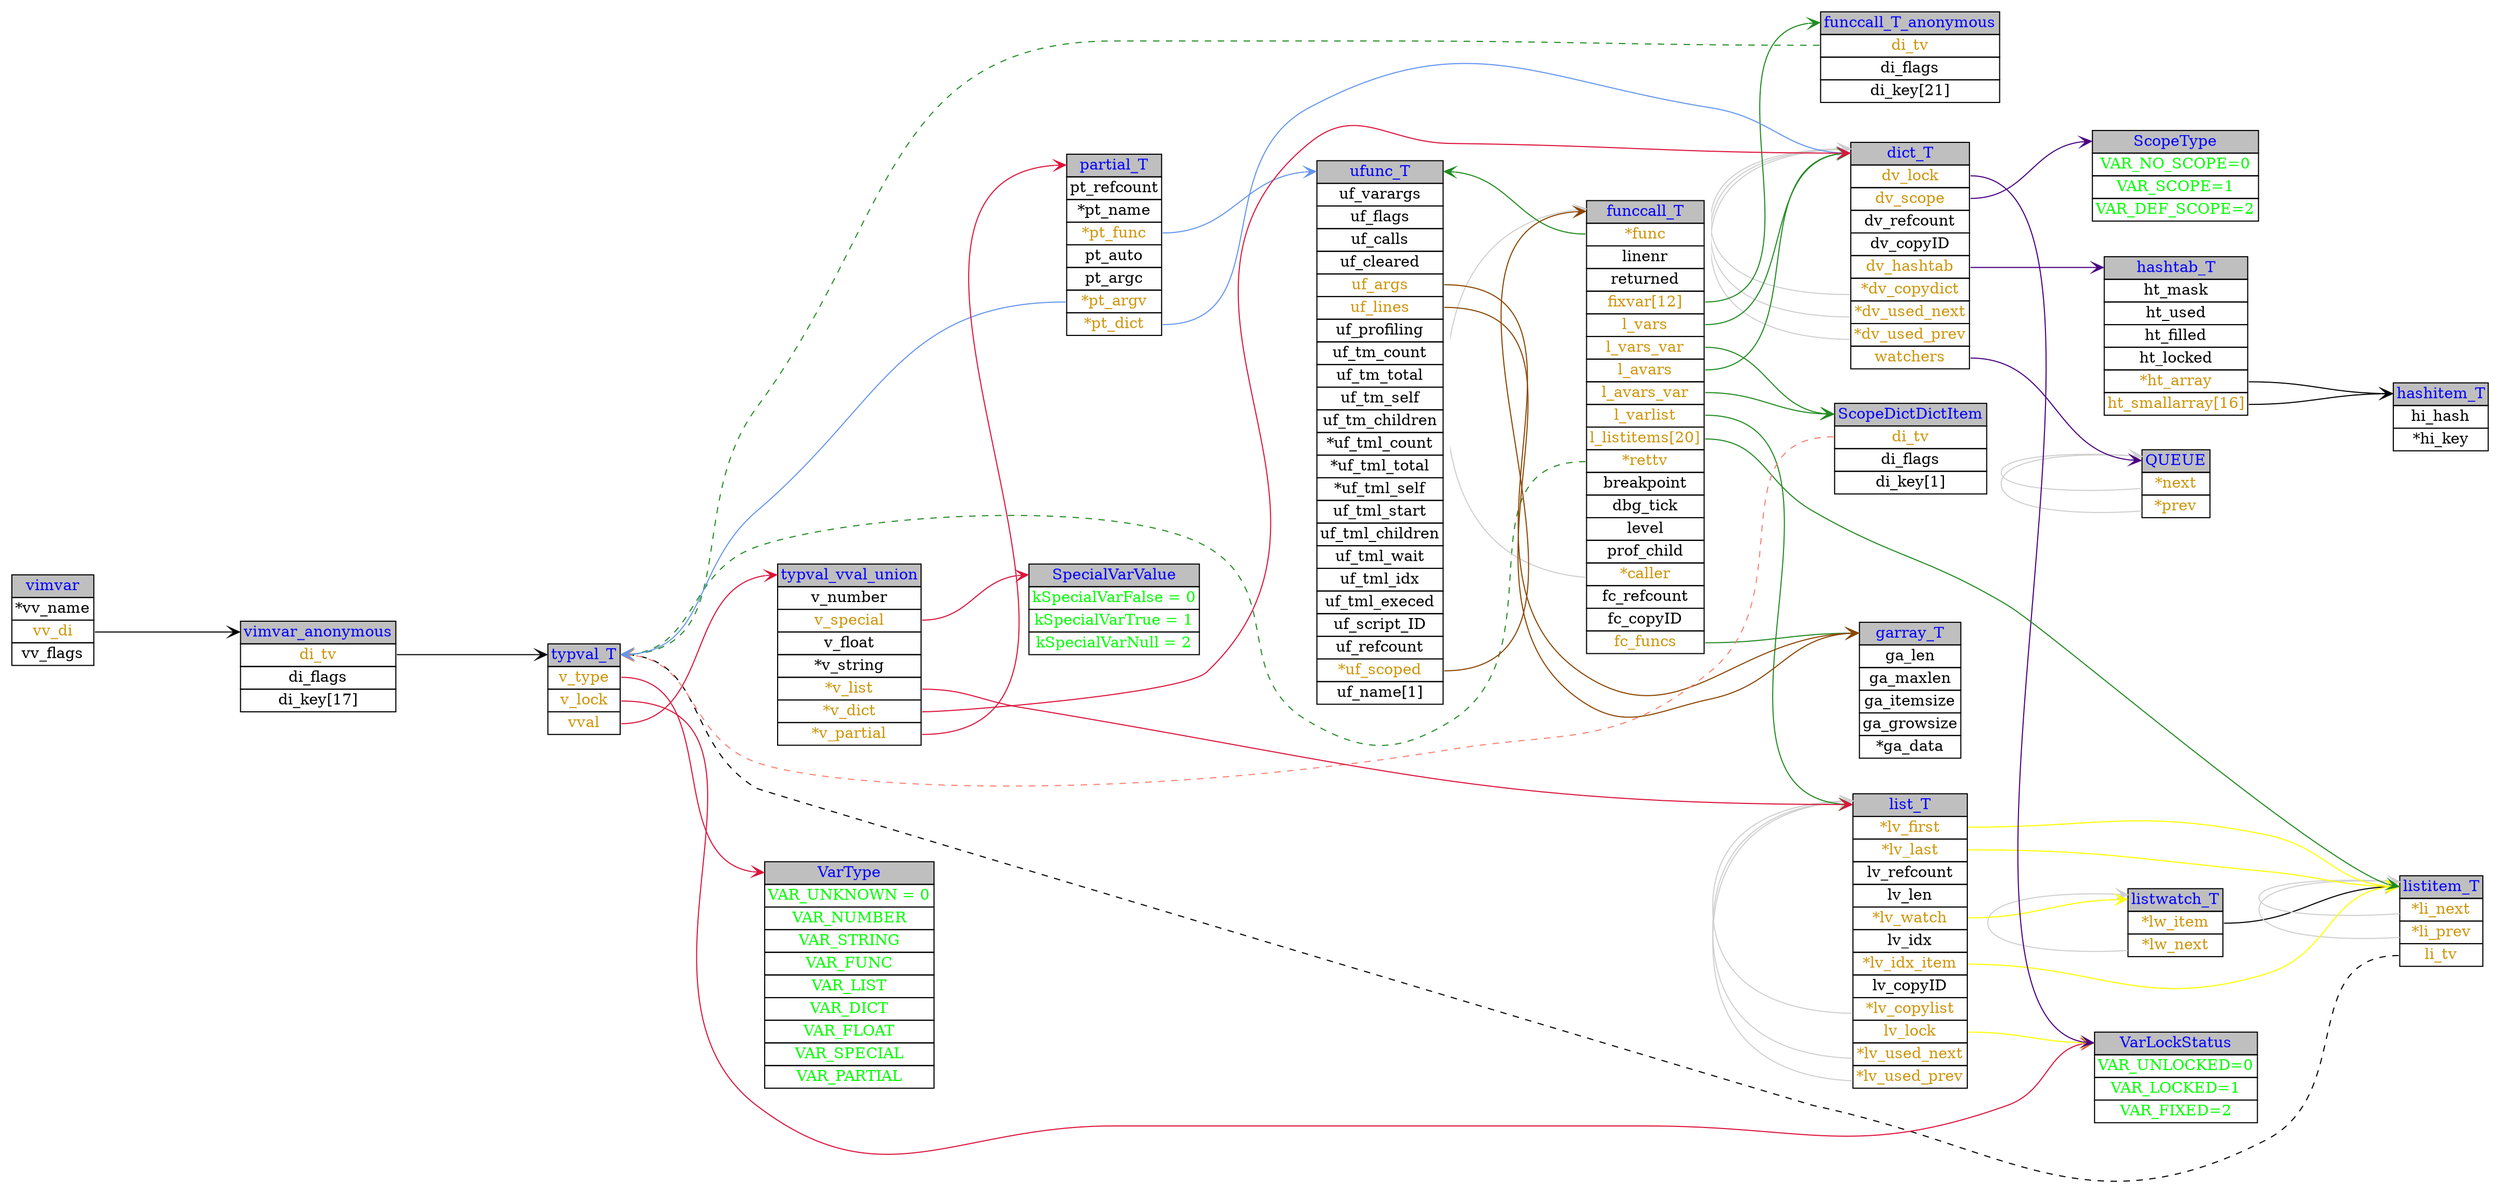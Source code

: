 digraph "DataStructure"
{
    /* global attributes */
    fontname="Helvetica"
    fontsize="10"
    rankdir="LR"
    ranksep="1.0 equally"
    /* edge attributes */
    edge [labelfontname="Helvetica", labelfontsize="10", arrowhead="open", style="solid", color=black];
    /* node attributes */
    node [color="black", fillcolor="white", style="filled", fontcolor="black", shape=none, width=0, height=0, margin=0.1];

    // data structure
    VarType [label=<
    <TABLE BORDER="0" CELLBORDER="1" CELLSPACING="0">
        <TR><TD PORT="f0" BGCOLOR="grey75"><FONT COLOR="blue">VarType</FONT></TD></TR>
        <TR><TD><FONT COLOR="green">VAR_UNKNOWN = 0</FONT></TD></TR>
        <TR><TD><FONT COLOR="green">VAR_NUMBER</FONT></TD></TR>
        <TR><TD><FONT COLOR="green">VAR_STRING</FONT></TD></TR>
        <TR><TD><FONT COLOR="green">VAR_FUNC</FONT></TD></TR>
        <TR><TD><FONT COLOR="green">VAR_LIST</FONT></TD></TR>
        <TR><TD><FONT COLOR="green">VAR_DICT</FONT></TD></TR>
        <TR><TD><FONT COLOR="green">VAR_FLOAT</FONT></TD></TR>
        <TR><TD><FONT COLOR="green">VAR_SPECIAL</FONT></TD></TR>
        <TR><TD><FONT COLOR="green">VAR_PARTIAL</FONT></TD></TR>
    </TABLE>>];

    // data structure
    VarLockStatus [label=<
    <TABLE BORDER="0" CELLBORDER="1" CELLSPACING="0">
        <TR><TD PORT="f0" BGCOLOR="grey75"><FONT COLOR="blue">VarLockStatus</FONT></TD></TR>
        <TR><TD><FONT COLOR="green">VAR_UNLOCKED=0</FONT></TD></TR>
        <TR><TD><FONT COLOR="green">VAR_LOCKED=1</FONT></TD></TR>
        <TR><TD><FONT COLOR="green">VAR_FIXED=2</FONT></TD></TR>
    </TABLE>>];

    // data structure
    SpecialVarValue [label=<
    <TABLE BORDER="0" CELLBORDER="1" CELLSPACING="0">
        <TR><TD PORT="f0" BGCOLOR="grey75"><FONT COLOR="blue">SpecialVarValue</FONT></TD></TR>
        <TR><TD><FONT COLOR="green">kSpecialVarFalse = 0</FONT></TD></TR>
        <TR><TD><FONT COLOR="green">kSpecialVarTrue = 1</FONT></TD></TR>
        <TR><TD><FONT COLOR="green">kSpecialVarNull = 2</FONT></TD></TR>
    </TABLE>>];

    // data structure
    listwatch_T [label=<
    <TABLE BORDER="0" CELLBORDER="1" CELLSPACING="0">
        <TR><TD PORT="f0" BGCOLOR="grey75"><FONT COLOR="blue">listwatch_T</FONT></TD></TR>
        <TR><TD PORT="f1" TITLE="listitem_T" HREF=""><FONT COLOR="darkgoldenrod3">*lw_item</FONT></TD></TR>
        <TR><TD PORT="f2" TITLE="listwatch_T" HREF=""><FONT COLOR="darkgoldenrod3">*lw_next</FONT></TD></TR>
    </TABLE>>];
    // relationship
    listwatch_T:f1 -> listitem_T:f0;
    listwatch_T:f2 -> listwatch_T:f0 [color=gray81];

    // data structure
    listitem_T [label=<
    <TABLE BORDER="0" CELLBORDER="1" CELLSPACING="0">
        <TR><TD PORT="f0" BGCOLOR="grey75"><FONT COLOR="blue">listitem_T</FONT></TD></TR>
        <TR><TD PORT="f1" TITLE="listitem_T" HREF=""><FONT COLOR="darkgoldenrod3">*li_next</FONT></TD></TR>
        <TR><TD PORT="f2" TITLE="listitem_T" HREF=""><FONT COLOR="darkgoldenrod3">*li_prev</FONT></TD></TR>
        <TR><TD PORT="f3" TITLE="typval_T" HREF=""><FONT COLOR="darkgoldenrod3">li_tv</FONT></TD></TR>
    </TABLE>>];
    // relationship
    listitem_T:f1 -> listitem_T:f0 [color=gray81];
    listitem_T:f2 -> listitem_T:f0 [color=gray81];
    listitem_T:f3 -> typval_T:f0 [style="dashed"];

    // data structure
    list_T [label=<
    <TABLE BORDER="0" CELLBORDER="1" CELLSPACING="0">
        <TR><TD PORT="f0" BGCOLOR="grey75"><FONT COLOR="blue">list_T</FONT></TD></TR>
        <TR><TD PORT="f1" TITLE="listitem_T" HREF=""><FONT COLOR="darkgoldenrod3">*lv_first</FONT></TD></TR>
        <TR><TD PORT="f2" TITLE="listitem_T" HREF=""><FONT COLOR="darkgoldenrod3">*lv_last</FONT></TD></TR>
        <TR><TD PORT="f3" TITLE="int" HREF="">lv_refcount</TD></TR>
        <TR><TD PORT="f4" TITLE="int" HREF="">lv_len</TD></TR>
        <TR><TD PORT="f5" TITLE="listwatch_T" HREF=""><FONT COLOR="darkgoldenrod3">*lv_watch</FONT></TD></TR>
        <TR><TD PORT="f6" TITLE="int" HREF="">lv_idx</TD></TR>
        <TR><TD PORT="f7" TITLE="listitem_T" HREF=""><FONT COLOR="darkgoldenrod3">*lv_idx_item</FONT></TD></TR>
        <TR><TD PORT="f8" TITLE="int" HREF="">lv_copyID</TD></TR>
        <TR><TD PORT="f9" TITLE="list_T" HREF=""><FONT COLOR="darkgoldenrod3">*lv_copylist</FONT></TD></TR>
        <TR><TD PORT="f10" TITLE="VarLockStatus" HREF=""><FONT COLOR="darkgoldenrod3">lv_lock</FONT></TD></TR>
        <TR><TD PORT="f11" TITLE="list_T" HREF=""><FONT COLOR="darkgoldenrod3">*lv_used_next</FONT></TD></TR>
        <TR><TD PORT="f12" TITLE="list_T" HREF=""><FONT COLOR="darkgoldenrod3">*lv_used_prev</FONT></TD></TR>
    </TABLE>>];
    // relationship
    list_T:f5 -> listwatch_T:f0 [color=yellow];
    list_T:f1 -> listitem_T:f0 [color=yellow];
    list_T:f2 -> listitem_T:f0 [color=yellow];
    list_T:f7 -> listitem_T:f0 [color=yellow];
    list_T:f9 -> list_T:f0 [color=gray81];
    list_T:f10 -> VarLockStatus:f0 [color=yellow];
    list_T:f11 -> list_T:f0 [color=gray81];
    list_T:f12 -> list_T:f0 [color=gray81];

    // data structure
    ScopeType [label=<
    <TABLE BORDER="0" CELLBORDER="1" CELLSPACING="0">
        <TR><TD PORT="f0" BGCOLOR="grey75"><FONT COLOR="blue">ScopeType</FONT></TD></TR>
        <TR><TD><FONT COLOR="green">VAR_NO_SCOPE=0</FONT></TD></TR>
        <TR><TD><FONT COLOR="green">VAR_SCOPE=1</FONT></TD></TR>
        <TR><TD><FONT COLOR="green">VAR_DEF_SCOPE=2</FONT></TD></TR>
    </TABLE>>];

    // data structure
    hashitem_T [label=<
    <TABLE BORDER="0" CELLBORDER="1" CELLSPACING="0">
        <TR><TD PORT="f0" BGCOLOR="grey75"><FONT COLOR="blue">hashitem_T</FONT></TD></TR>
        <TR><TD PORT="f1" TITLE="size_t" HREF="">hi_hash</TD></TR>
        <TR><TD PORT="f2" TITLE="char_u" HREF="">*hi_key</TD></TR>
    </TABLE>>];

    // data structure
    hashtab_T [label=<
    <TABLE BORDER="0" CELLBORDER="1" CELLSPACING="0">
        <TR><TD PORT="f0" BGCOLOR="grey75"><FONT COLOR="blue">hashtab_T</FONT></TD></TR>
        <TR><TD PORT="f1" TITLE="size_t" HREF="">ht_mask</TD></TR>
        <TR><TD PORT="f2" TITLE="size_t" HREF="">ht_used</TD></TR>
        <TR><TD PORT="f3" TITLE="size_t" HREF="">ht_filled</TD></TR>
        <TR><TD PORT="f4" TITLE="int" HREF="">ht_locked</TD></TR>
        <TR><TD PORT="f5" TITLE="hashitem_T" HREF=""><FONT COLOR="darkgoldenrod3">*ht_array</FONT></TD></TR>
        <TR><TD PORT="f6" TITLE="hashitem_T" HREF=""><FONT COLOR="darkgoldenrod3">ht_smallarray[16]</FONT></TD></TR>
    </TABLE>>];
    // relationship
    hashtab_T:f5 -> hashitem_T:f0 [color=black];
    hashtab_T:f6 -> hashitem_T:f0 [color=black];

    // data structure
    QUEUE [label=<
    <TABLE BORDER="0" CELLBORDER="1" CELLSPACING="0">
        <TR><TD PORT="f0" BGCOLOR="grey75"><FONT COLOR="blue">QUEUE</FONT></TD></TR>
        <TR><TD PORT="f1" TITLE="" HREF=""><FONT COLOR="darkgoldenrod3">*next</FONT></TD></TR>
        <TR><TD PORT="f2" TITLE="" HREF=""><FONT COLOR="darkgoldenrod3">*prev</FONT></TD></TR>
    </TABLE>>];
    // relationship
    QUEUE:f1 -> QUEUE:f0 [color=gray81];
    QUEUE:f2 -> QUEUE:f0 [color=gray81];

    // data structure
    dict_T [label=<
    <TABLE BORDER="0" CELLBORDER="1" CELLSPACING="0">
        <TR><TD PORT="f0" BGCOLOR="grey75"><FONT COLOR="blue">dict_T</FONT></TD></TR>
        <TR><TD PORT="f1" TITLE="VarLockStatus" HREF=""><FONT COLOR="darkgoldenrod3">dv_lock</FONT></TD></TR>
        <TR><TD PORT="f2" TITLE="ScopeType" HREF=""><FONT COLOR="darkgoldenrod3">dv_scope</FONT></TD></TR>
        <TR><TD PORT="f3" TITLE="int" HREF="">dv_refcount</TD></TR>
        <TR><TD PORT="f4" TITLE="int" HREF="">dv_copyID</TD></TR>
        <TR><TD PORT="f5" TITLE="hashtab_T" HREF=""><FONT COLOR="darkgoldenrod3">dv_hashtab</FONT></TD></TR>
        <TR><TD PORT="f6" TITLE="dict_T" HREF=""><FONT COLOR="darkgoldenrod3">*dv_copydict</FONT></TD></TR>
        <TR><TD PORT="f7" TITLE="dict_T" HREF=""><FONT COLOR="darkgoldenrod3">*dv_used_next</FONT></TD></TR>
        <TR><TD PORT="f8" TITLE="dict_T" HREF=""><FONT COLOR="darkgoldenrod3">*dv_used_prev</FONT></TD></TR>
        <TR><TD PORT="f9" TITLE="QUEUE" HREF=""><FONT COLOR="darkgoldenrod3">watchers</FONT></TD></TR>
    </TABLE>>];
    // relationship
    dict_T:f1 -> VarLockStatus:f0 [color="indigo"];
    dict_T:f2 -> ScopeType:f0 [color="indigo"];
    dict_T:f5 -> hashtab_T:f0 [color="indigo"];
    dict_T:f6 -> dict_T:f0 [color=gray81];
    dict_T:f7 -> dict_T:f0 [color=gray81];
    dict_T:f8 -> dict_T:f0 [color=gray81];
    dict_T:f9 -> QUEUE:f0 [color="indigo"];

    // data structure
    garray_T [label=<
    <TABLE BORDER="0" CELLBORDER="1" CELLSPACING="0">
        <TR><TD PORT="f0" BGCOLOR="grey75"><FONT COLOR="blue">garray_T</FONT></TD></TR>
        <TR><TD PORT="f1" TITLE="int" HREF="">ga_len</TD></TR>
        <TR><TD PORT="f2" TITLE="int" HREF="">ga_maxlen</TD></TR>
        <TR><TD PORT="f3" TITLE="int" HREF="">ga_itemsize</TD></TR>
        <TR><TD PORT="f4" TITLE="int" HREF="">ga_growsize</TD></TR>
        <TR><TD PORT="f5" TITLE="void" HREF="">*ga_data</TD></TR>
    </TABLE>>];

    // data structure
    funccall_T [label=<
    <TABLE BORDER="0" CELLBORDER="1" CELLSPACING="0">
        <TR><TD PORT="f0" BGCOLOR="grey75"><FONT COLOR="blue">funccall_T</FONT></TD></TR>
        <TR><TD PORT="f1" TITLE="ufunc_T" HREF=""><FONT COLOR="darkgoldenrod3">*func</FONT></TD></TR>
        <TR><TD PORT="f2" TITLE="int" HREF="">linenr</TD></TR>
        <TR><TD PORT="f3" TITLE="int" HREF="">returned</TD></TR>
        <TR><TD PORT="f4" TITLE="funccall_T_anonymous" HREF=""><FONT COLOR="darkgoldenrod3">fixvar[12]</FONT></TD></TR>
        <TR><TD PORT="f5" TITLE="dict_T" HREF=""><FONT COLOR="darkgoldenrod3">l_vars</FONT></TD></TR>
        <TR><TD PORT="f6" TITLE="ScopeDictDictItem" HREF=""><FONT COLOR="darkgoldenrod3">l_vars_var</FONT></TD></TR>
        <TR><TD PORT="f7" TITLE="dict_T" HREF=""><FONT COLOR="darkgoldenrod3">l_avars</FONT></TD></TR>
        <TR><TD PORT="f8" TITLE="ScopeDictDictItem" HREF=""><FONT COLOR="darkgoldenrod3">l_avars_var</FONT></TD></TR>
        <TR><TD PORT="f9" TITLE="list_T" HREF=""><FONT COLOR="darkgoldenrod3">l_varlist</FONT></TD></TR>
        <TR><TD PORT="f10" TITLE="listitem_T" HREF=""><FONT COLOR="darkgoldenrod3">l_listitems[20]</FONT></TD></TR>
        <TR><TD PORT="f11" TITLE="typval_T" HREF=""><FONT COLOR="darkgoldenrod3">*rettv</FONT></TD></TR>
        <TR><TD PORT="f12" TITLE="long" HREF="">breakpoint</TD></TR>
        <TR><TD PORT="f13" TITLE="int" HREF="">dbg_tick</TD></TR>
        <TR><TD PORT="f14" TITLE="int" HREF="">level</TD></TR>
        <TR><TD PORT="f15" TITLE="uint64_t" HREF="">prof_child</TD></TR>
        <TR><TD PORT="f16" TITLE="funccall_T" HREF=""><FONT COLOR="darkgoldenrod3">*caller</FONT></TD></TR>
        <TR><TD PORT="f17" TITLE="int" HREF="">fc_refcount</TD></TR>
        <TR><TD PORT="f18" TITLE="int" HREF="">fc_copyID</TD></TR>
        <TR><TD PORT="f19" TITLE="garray_T" HREF=""><FONT COLOR="darkgoldenrod3">fc_funcs</FONT></TD></TR>
    </TABLE>>];
    // data structure
    funccall_T_anonymous [label=<
    <TABLE BORDER="0" CELLBORDER="1" CELLSPACING="0">
        <TR><TD PORT="f0" BGCOLOR="grey75"><FONT COLOR="blue">funccall_T_anonymous</FONT></TD></TR>
        <TR><TD PORT="f1" TITLE="typval_T" HREF=""><FONT COLOR="darkgoldenrod3">di_tv</FONT></TD></TR>
        <TR><TD PORT="f2" TITLE="uint8_t" HREF="">di_flags</TD></TR>
        <TR><TD PORT="f3" TITLE="char_u" HREF="">di_key[21]</TD></TR>
    </TABLE>>];
    // relationship
    funccall_T_anonymous:f1 -> typval_T:f0 [color="forestgreen", style="dashed"];
    funccall_T:f1 -> ufunc_T:f0 [color="forestgreen"];
    funccall_T:f4 -> funccall_T_anonymous:f0 [color="forestgreen"];
    funccall_T:f5 -> dict_T:f0 [color="forestgreen"];
    funccall_T:f6 -> ScopeDictDictItem:f0 [color="forestgreen"];
    funccall_T:f7 -> dict_T:f0 [color="forestgreen"];
    funccall_T:f8 -> ScopeDictDictItem:f0 [color="forestgreen"];
    funccall_T:f9 -> list_T:f0 [color="forestgreen"];
    funccall_T:f10 -> listitem_T:f0 [color="forestgreen"];
    funccall_T:f11 -> typval_T:f0 [color="forestgreen", style="dashed"];
    funccall_T:f16 -> funccall_T:f0 [color="gray81"];
    funccall_T:f19 -> garray_T:f0 [color="forestgreen"];

    // data structure
    ScopeDictDictItem [label=<
    <TABLE BORDER="0" CELLBORDER="1" CELLSPACING="0">
        <TR><TD PORT="f0" BGCOLOR="grey75"><FONT COLOR="blue">ScopeDictDictItem</FONT></TD></TR>
        <TR><TD PORT="f1" TITLE="typval_T" HREF=""><FONT COLOR="darkgoldenrod3">di_tv</FONT></TD></TR>
        <TR><TD PORT="f2" TITLE="uint8_t" HREF="">di_flags</TD></TR>
        <TR><TD PORT="f3" TITLE="char_u" HREF="">di_key[1]</TD></TR>
    </TABLE>>];
    // relationship
    ScopeDictDictItem:f1 -> typval_T:f0 [color="salmon", style="dashed"];

    // data structure
    ufunc_T [label=<
    <TABLE BORDER="0" CELLBORDER="1" CELLSPACING="0">
        <TR><TD PORT="f0" BGCOLOR="grey75"><FONT COLOR="blue">ufunc_T</FONT></TD></TR>
        <TR><TD PORT="f1" TITLE="int" HREF="">uf_varargs</TD></TR>
        <TR><TD PORT="f2" TITLE="int" HREF="">uf_flags</TD></TR>
        <TR><TD PORT="f3" TITLE="int" HREF="">uf_calls</TD></TR>
        <TR><TD PORT="f4" TITLE="bool" HREF="">uf_cleared</TD></TR>
        <TR><TD PORT="f5" TITLE="garray_T" HREF=""><FONT COLOR="darkgoldenrod3">uf_args</FONT></TD></TR>
        <TR><TD PORT="f6" TITLE="garray_T" HREF=""><FONT COLOR="darkgoldenrod3">uf_lines</FONT></TD></TR>
        <TR><TD PORT="f7" TITLE="int" HREF="">uf_profiling</TD></TR>
        <TR><TD PORT="f8" TITLE="int" HREF="">uf_tm_count</TD></TR>
        <TR><TD PORT="f9" TITLE="uint64_t" HREF="">uf_tm_total</TD></TR>
        <TR><TD PORT="f10" TITLE="uint64_t" HREF="">uf_tm_self</TD></TR>
        <TR><TD PORT="f11" TITLE="uint64_t" HREF="">uf_tm_children</TD></TR>
        <TR><TD PORT="f12" TITLE="int" HREF="">*uf_tml_count</TD></TR>
        <TR><TD PORT="f13" TITLE="uint64_t" HREF="">*uf_tml_total</TD></TR>
        <TR><TD PORT="f14" TITLE="uint64_t" HREF="">*uf_tml_self</TD></TR>
        <TR><TD PORT="f15" TITLE="uint64_t" HREF="">uf_tml_start</TD></TR>
        <TR><TD PORT="f16" TITLE="uint64_t" HREF="">uf_tml_children</TD></TR>
        <TR><TD PORT="f17" TITLE="uint64_t" HREF="">uf_tml_wait</TD></TR>
        <TR><TD PORT="f18" TITLE="int" HREF="">uf_tml_idx</TD></TR>
        <TR><TD PORT="f19" TITLE="int" HREF="">uf_tml_execed</TD></TR>
        <TR><TD PORT="f20" TITLE="int" HREF="">uf_script_ID</TD></TR>
        <TR><TD PORT="f21" TITLE="int" HREF="">uf_refcount</TD></TR>
        <TR><TD PORT="f22" TITLE="funccall_T" HREF=""><FONT COLOR="darkgoldenrod3">*uf_scoped</FONT></TD></TR>
        <TR><TD PORT="f23" TITLE="char_u" HREF="">uf_name[1]</TD></TR>
    </TABLE>>];
    // relationship
    ufunc_T:f5 -> garray_T:f0 [color="darkorange4"];
    ufunc_T:f6 -> garray_T:f0 [color="darkorange4"];
    ufunc_T:f22 -> funccall_T:f0 [color="darkorange4"];

    // data structure
    partial_T [label=<
    <TABLE BORDER="0" CELLBORDER="1" CELLSPACING="0">
        <TR><TD PORT="f0" BGCOLOR="grey75"><FONT COLOR="blue">partial_T</FONT></TD></TR>
        <TR><TD PORT="f1" TITLE="int" HREF="">pt_refcount</TD></TR>
        <TR><TD PORT="f2" TITLE="char_u" HREF="">*pt_name</TD></TR>
        <TR><TD PORT="f3" TITLE="ufunc_T" HREF=""><FONT COLOR="darkgoldenrod3">*pt_func</FONT></TD></TR>
        <TR><TD PORT="f4" TITLE="bool" HREF="">pt_auto</TD></TR>
        <TR><TD PORT="f5" TITLE="int" HREF="">pt_argc</TD></TR>
        <TR><TD PORT="f6" TITLE="typval_T" HREF=""><FONT COLOR="darkgoldenrod3">*pt_argv</FONT></TD></TR>
        <TR><TD PORT="f7" TITLE="dict_T" HREF=""><FONT COLOR="darkgoldenrod3">*pt_dict</FONT></TD></TR>
    </TABLE>>];
    // relationship
    partial_T:f3 -> ufunc_T:f0 [color="cornflowerblue"];
    partial_T:f6 -> typval_T:f0 [color="cornflowerblue"];
    partial_T:f7 -> dict_T:f0 [color="cornflowerblue"];

    // data structure
    typval_T [label=<
    <TABLE BORDER="0" CELLBORDER="1" CELLSPACING="0">
        <TR><TD PORT="f0" BGCOLOR="grey75"><FONT COLOR="blue">typval_T</FONT></TD></TR>
        <TR><TD PORT="f1" TITLE="VarType" HREF=""><FONT COLOR="darkgoldenrod3">v_type</FONT></TD></TR>
        <TR><TD PORT="f2" TITLE="VarLockStatus" HREF=""><FONT COLOR="darkgoldenrod3">v_lock</FONT></TD></TR>
        <TR><TD PORT="f3" TITLE="typval_vval_union" HREF=""><FONT COLOR="darkgoldenrod3">vval</FONT></TD></TR>
    </TABLE>>];
    // data structure
    typval_vval_union [label=<
    <TABLE BORDER="0" CELLBORDER="1" CELLSPACING="0">
        <TR><TD PORT="f0" BGCOLOR="grey75"><FONT COLOR="blue">typval_vval_union</FONT></TD></TR>
        <TR><TD PORT="f1" TITLE="int" HREF="">v_number</TD></TR>
        <TR><TD PORT="f2" TITLE="SpecialVarValue" HREF=""><FONT COLOR="darkgoldenrod3">v_special</FONT></TD></TR>
        <TR><TD PORT="f3" TITLE="double" HREF="">v_float</TD></TR>
        <TR><TD PORT="f4" TITLE="char_u" HREF="">*v_string</TD></TR>
        <TR><TD PORT="f5" TITLE="list_T" HREF=""><FONT COLOR="darkgoldenrod3">*v_list</FONT></TD></TR>
        <TR><TD PORT="f6" TITLE="dict_T" HREF=""><FONT COLOR="darkgoldenrod3">*v_dict</FONT></TD></TR>
        <TR><TD PORT="f7" TITLE="partial_T" HREF=""><FONT COLOR="darkgoldenrod3">*v_partial</FONT></TD></TR>
    </TABLE>>];
    // relationship
    typval_T:f1 -> VarType:f0 [color="crimson"];
    typval_T:f2 -> VarLockStatus:f0 [color="crimson"];
    typval_T:f3 -> typval_vval_union:f0 [color="crimson"];
    typval_vval_union:f2 -> SpecialVarValue:f0 [color="crimson"];
    typval_vval_union:f5 -> list_T:f0 [color="crimson"];
    typval_vval_union:f6 -> dict_T:f0 [color="crimson"];
    typval_vval_union:f7 -> partial_T:f0 [color="crimson"];

    // data structure
    vimvar [label=<
    <TABLE BORDER="0" CELLBORDER="1" CELLSPACING="0">
        <TR><TD PORT="f0" BGCOLOR="grey75"><FONT COLOR="blue">vimvar</FONT></TD></TR>
        <TR><TD PORT="f1" TITLE="char" HREF="">*vv_name</TD></TR>
        <TR><TD PORT="f2" TITLE="vimvar_anonymous" HREF=""><FONT COLOR="darkgoldenrod3">vv_di</FONT></TD></TR>
        <TR><TD PORT="f3" TITLE="char" HREF="">vv_flags</TD></TR>
    </TABLE>>];
    // data structure
    vimvar_anonymous [label=<
    <TABLE BORDER="0" CELLBORDER="1" CELLSPACING="0">
        <TR><TD PORT="f0" BGCOLOR="grey75"><FONT COLOR="blue">vimvar_anonymous</FONT></TD></TR>
        <TR><TD PORT="f1" TITLE="typval_T" HREF=""><FONT COLOR="darkgoldenrod3">di_tv</FONT></TD></TR>
        <TR><TD PORT="f2" TITLE="uint8_t" HREF="">di_flags</TD></TR>
        <TR><TD PORT="f3" TITLE="char_u" HREF="">di_key[17]</TD></TR>
    </TABLE>>];
    // relationship
    vimvar:f2 -> vimvar_anonymous:f0;
    vimvar_anonymous:f1 -> typval_T:f0;
}
